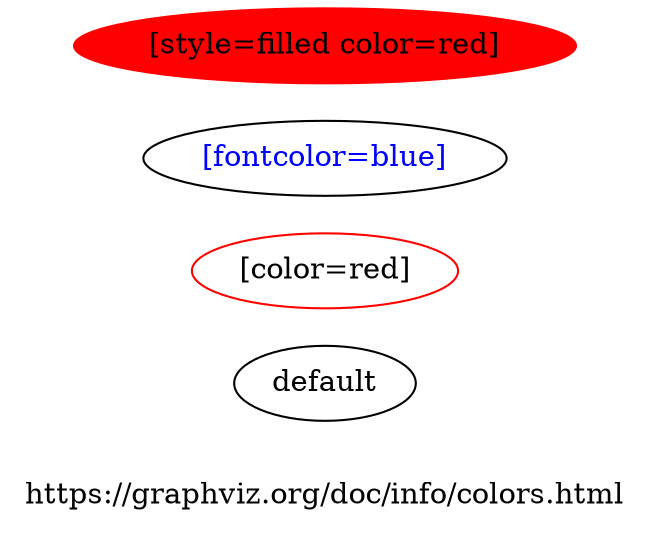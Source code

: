digraph G {

 rankdir=LR

 title[ shape=none
 label="https://graphviz.org/doc/info/colors.html"
 URL="https://graphviz.org/doc/info/colors.html"
]

default
"[color=red]" [color=red]
"[fontcolor=blue]" [fontcolor=blue]
"[style=filled color=red]" [style=filled color=red]

}
